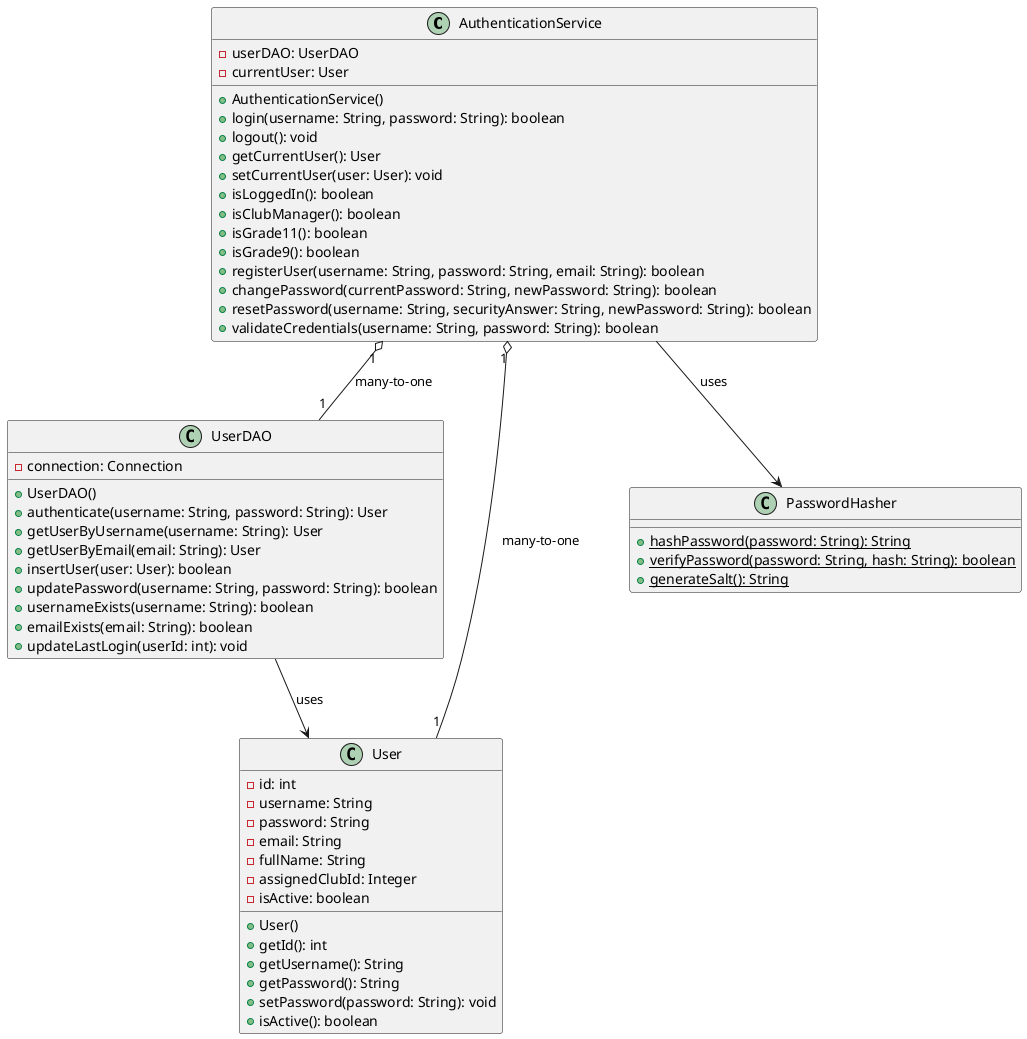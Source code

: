 @startuml Authentication Service

class AuthenticationService {
  - userDAO: UserDAO
  - currentUser: User
  + AuthenticationService()
  + login(username: String, password: String): boolean
  + logout(): void
  + getCurrentUser(): User
  + setCurrentUser(user: User): void
  + isLoggedIn(): boolean
  + isClubManager(): boolean
  + isGrade11(): boolean
  + isGrade9(): boolean
  + registerUser(username: String, password: String, email: String): boolean
  + changePassword(currentPassword: String, newPassword: String): boolean
  + resetPassword(username: String, securityAnswer: String, newPassword: String): boolean
  + validateCredentials(username: String, password: String): boolean
}

class UserDAO {
  - connection: Connection
  + UserDAO()
  + authenticate(username: String, password: String): User
  + getUserByUsername(username: String): User
  + getUserByEmail(email: String): User
  + insertUser(user: User): boolean
  + updatePassword(username: String, password: String): boolean
  + usernameExists(username: String): boolean
  + emailExists(email: String): boolean
  + updateLastLogin(userId: int): void
}

class User {
  - id: int
  - username: String
  - password: String
  - email: String
  - fullName: String
  - assignedClubId: Integer
  - isActive: boolean
  + User()
  + getId(): int
  + getUsername(): String
  + getPassword(): String
  + setPassword(password: String): void
  + isActive(): boolean
}

class PasswordHasher {
  + {static} hashPassword(password: String): String
  + {static} verifyPassword(password: String, hash: String): boolean
  + {static} generateSalt(): String
}

AuthenticationService "1" o-- "1" UserDAO : many-to-one
AuthenticationService "1" o-- "1" User : many-to-one
AuthenticationService --> PasswordHasher : uses
UserDAO --> User : uses

@enduml
